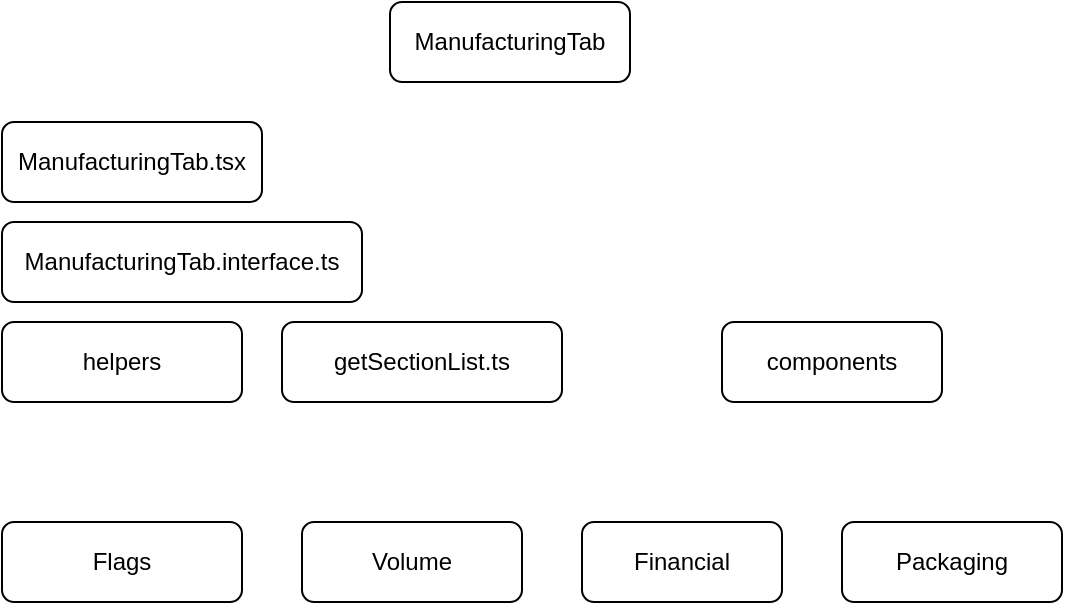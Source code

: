 <mxfile version="18.0.7" type="github">
  <diagram id="C5RBs43oDa-KdzZeNtuy" name="Page-1">
    <mxGraphModel dx="946" dy="509" grid="1" gridSize="10" guides="1" tooltips="1" connect="1" arrows="1" fold="1" page="1" pageScale="1" pageWidth="827" pageHeight="1169" math="0" shadow="0">
      <root>
        <mxCell id="WIyWlLk6GJQsqaUBKTNV-0" />
        <mxCell id="WIyWlLk6GJQsqaUBKTNV-1" parent="WIyWlLk6GJQsqaUBKTNV-0" />
        <mxCell id="WIyWlLk6GJQsqaUBKTNV-3" value="ManufacturingTab" style="rounded=1;whiteSpace=wrap;html=1;fontSize=12;glass=0;strokeWidth=1;shadow=0;" parent="WIyWlLk6GJQsqaUBKTNV-1" vertex="1">
          <mxGeometry x="354" y="20" width="120" height="40" as="geometry" />
        </mxCell>
        <mxCell id="WIyWlLk6GJQsqaUBKTNV-7" value="Flags" style="rounded=1;whiteSpace=wrap;html=1;fontSize=12;glass=0;strokeWidth=1;shadow=0;" parent="WIyWlLk6GJQsqaUBKTNV-1" vertex="1">
          <mxGeometry x="160" y="280" width="120" height="40" as="geometry" />
        </mxCell>
        <mxCell id="9ZPmM6u9vwPtsYBPOgzC-0" value="Volume" style="rounded=1;whiteSpace=wrap;html=1;" vertex="1" parent="WIyWlLk6GJQsqaUBKTNV-1">
          <mxGeometry x="310" y="280" width="110" height="40" as="geometry" />
        </mxCell>
        <mxCell id="9ZPmM6u9vwPtsYBPOgzC-4" value="Financial" style="rounded=1;whiteSpace=wrap;html=1;" vertex="1" parent="WIyWlLk6GJQsqaUBKTNV-1">
          <mxGeometry x="450" y="280" width="100" height="40" as="geometry" />
        </mxCell>
        <mxCell id="9ZPmM6u9vwPtsYBPOgzC-6" value="Packaging" style="rounded=1;whiteSpace=wrap;html=1;" vertex="1" parent="WIyWlLk6GJQsqaUBKTNV-1">
          <mxGeometry x="580" y="280" width="110" height="40" as="geometry" />
        </mxCell>
        <mxCell id="9ZPmM6u9vwPtsYBPOgzC-8" value="components" style="rounded=1;whiteSpace=wrap;html=1;" vertex="1" parent="WIyWlLk6GJQsqaUBKTNV-1">
          <mxGeometry x="520" y="180" width="110" height="40" as="geometry" />
        </mxCell>
        <mxCell id="9ZPmM6u9vwPtsYBPOgzC-9" value="ManufacturingTab.tsx" style="rounded=1;whiteSpace=wrap;html=1;" vertex="1" parent="WIyWlLk6GJQsqaUBKTNV-1">
          <mxGeometry x="160" y="80" width="130" height="40" as="geometry" />
        </mxCell>
        <mxCell id="9ZPmM6u9vwPtsYBPOgzC-11" value="ManufacturingTab.interface.ts" style="rounded=1;whiteSpace=wrap;html=1;" vertex="1" parent="WIyWlLk6GJQsqaUBKTNV-1">
          <mxGeometry x="160" y="130" width="180" height="40" as="geometry" />
        </mxCell>
        <mxCell id="9ZPmM6u9vwPtsYBPOgzC-12" value="helpers" style="rounded=1;whiteSpace=wrap;html=1;" vertex="1" parent="WIyWlLk6GJQsqaUBKTNV-1">
          <mxGeometry x="160" y="180" width="120" height="40" as="geometry" />
        </mxCell>
        <mxCell id="9ZPmM6u9vwPtsYBPOgzC-13" value="&lt;div&gt;getSectionList.ts&lt;/div&gt;" style="rounded=1;whiteSpace=wrap;html=1;" vertex="1" parent="WIyWlLk6GJQsqaUBKTNV-1">
          <mxGeometry x="300" y="180" width="140" height="40" as="geometry" />
        </mxCell>
      </root>
    </mxGraphModel>
  </diagram>
</mxfile>

